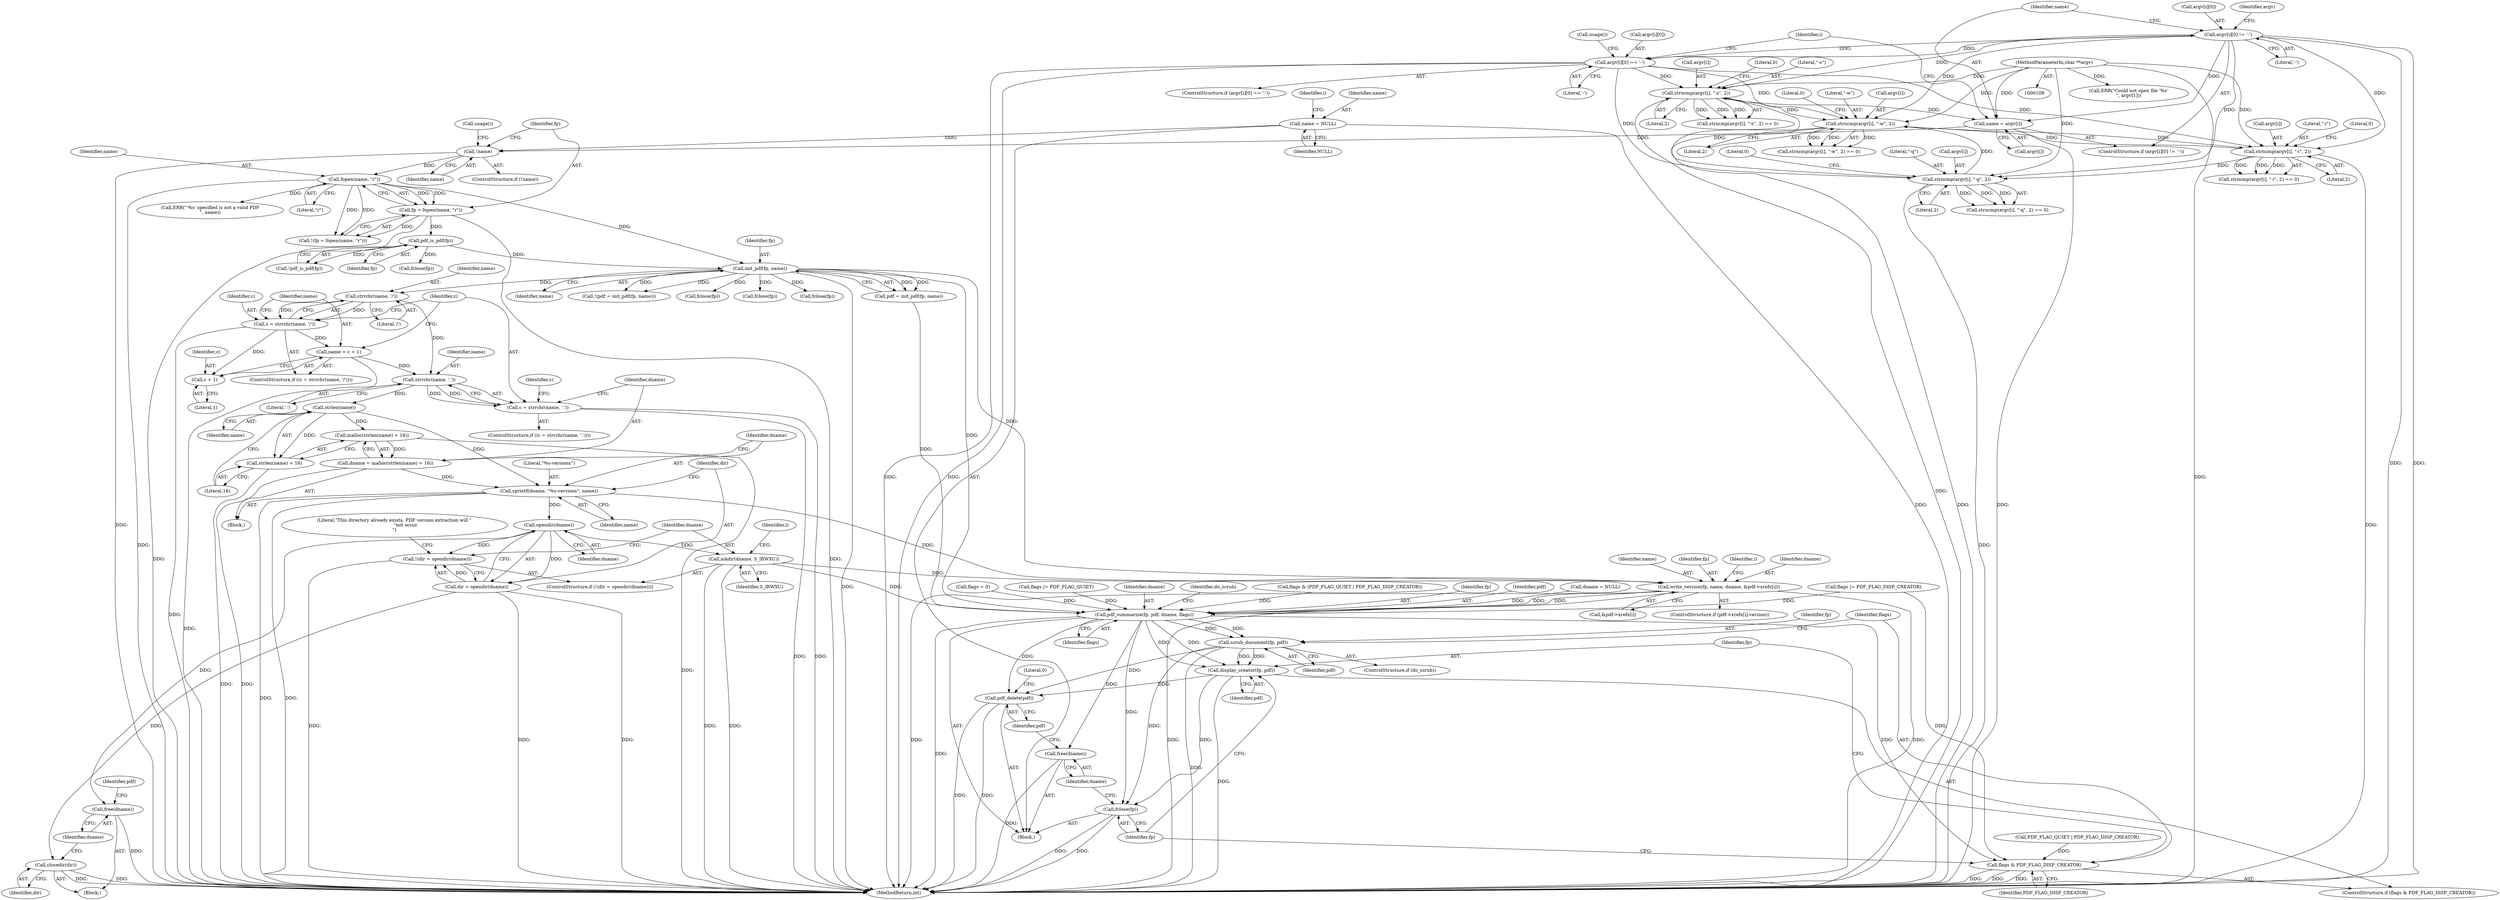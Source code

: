digraph "0_pdfresurrect_0c4120fffa3dffe97b95c486a120eded82afe8a6@API" {
"1000331" [label="(Call,strrchr(name, '/'))"];
"1000262" [label="(Call,init_pdf(fp, name))"];
"1000247" [label="(Call,pdf_is_pdf(fp))"];
"1000230" [label="(Call,fp = fopen(name, \"r\"))"];
"1000232" [label="(Call,fopen(name, \"r\"))"];
"1000225" [label="(Call,!name)"];
"1000209" [label="(Call,name = argv[i])"];
"1000190" [label="(Call,strncmp(argv[i], \"-s\", 2))"];
"1000177" [label="(Call,strncmp(argv[i], \"-q\", 2))"];
"1000216" [label="(Call,argv[i][0] == '-')"];
"1000202" [label="(Call,argv[i][0] != '-')"];
"1000164" [label="(Call,strncmp(argv[i], \"-i\", 2))"];
"1000151" [label="(Call,strncmp(argv[i], \"-w\", 2))"];
"1000111" [label="(MethodParameterIn,char **argv)"];
"1000136" [label="(Call,name = NULL)"];
"1000329" [label="(Call,c = strrchr(name, '/'))"];
"1000334" [label="(Call,name = c + 1)"];
"1000342" [label="(Call,strrchr(name, '.'))"];
"1000340" [label="(Call,c = strrchr(name, '.'))"];
"1000353" [label="(Call,strlen(name))"];
"1000351" [label="(Call,malloc(strlen(name) + 16))"];
"1000349" [label="(Call,dname = malloc(strlen(name) + 16))"];
"1000356" [label="(Call,sprintf(dname, \"%s-versions\", name))"];
"1000364" [label="(Call,opendir(dname))"];
"1000361" [label="(Call,!(dir = opendir(dname)))"];
"1000362" [label="(Call,dir = opendir(dname))"];
"1000375" [label="(Call,closedir(dir))"];
"1000366" [label="(Call,mkdir(dname, S_IRWXU))"];
"1000403" [label="(Call,write_version(fp, name, dname, &pdf->xrefs[i]))"];
"1000413" [label="(Call,pdf_summarize(fp, pdf, dname, flags))"];
"1000420" [label="(Call,scrub_document(fp, pdf))"];
"1000427" [label="(Call,display_creator(fp, pdf))"];
"1000430" [label="(Call,fclose(fp))"];
"1000434" [label="(Call,pdf_delete(pdf))"];
"1000424" [label="(Call,flags & PDF_FLAG_DISP_CREATOR)"];
"1000432" [label="(Call,free(dname))"];
"1000377" [label="(Call,free(dname))"];
"1000352" [label="(Call,strlen(name) + 16)"];
"1000336" [label="(Call,c + 1)"];
"1000334" [label="(Call,name = c + 1)"];
"1000219" [label="(Identifier,argv)"];
"1000253" [label="(Call,fclose(fp))"];
"1000264" [label="(Identifier,name)"];
"1000211" [label="(Call,argv[i])"];
"1000246" [label="(Call,!pdf_is_pdf(fp))"];
"1000336" [label="(Call,c + 1)"];
"1000202" [label="(Call,argv[i][0] != '-')"];
"1000339" [label="(ControlStructure,if ((c = strrchr(name, '.'))))"];
"1000216" [label="(Call,argv[i][0] == '-')"];
"1000208" [label="(Literal,'-')"];
"1000422" [label="(Identifier,pdf)"];
"1000418" [label="(ControlStructure,if (do_scrub))"];
"1000333" [label="(Literal,'/')"];
"1000358" [label="(Literal,\"%s-versions\")"];
"1000224" [label="(ControlStructure,if (!name))"];
"1000263" [label="(Identifier,fp)"];
"1000201" [label="(ControlStructure,if (argv[i][0] != '-'))"];
"1000431" [label="(Identifier,fp)"];
"1000435" [label="(Identifier,pdf)"];
"1000210" [label="(Identifier,name)"];
"1000427" [label="(Call,display_creator(fp, pdf))"];
"1000155" [label="(Literal,\"-w\")"];
"1000404" [label="(Identifier,fp)"];
"1000378" [label="(Identifier,dname)"];
"1000209" [label="(Call,name = argv[i])"];
"1000332" [label="(Identifier,name)"];
"1000177" [label="(Call,strncmp(argv[i], \"-q\", 2))"];
"1000231" [label="(Identifier,fp)"];
"1000225" [label="(Call,!name)"];
"1000138" [label="(Identifier,NULL)"];
"1000331" [label="(Call,strrchr(name, '/'))"];
"1000342" [label="(Call,strrchr(name, '.'))"];
"1000343" [label="(Identifier,name)"];
"1000361" [label="(Call,!(dir = opendir(dname)))"];
"1000112" [label="(Block,)"];
"1000338" [label="(Literal,1)"];
"1000250" [label="(Call,ERR(\"'%s' specified is not a valid PDF\n\", name))"];
"1000195" [label="(Literal,2)"];
"1000151" [label="(Call,strncmp(argv[i], \"-w\", 2))"];
"1000357" [label="(Identifier,dname)"];
"1000322" [label="(Call,dname = NULL)"];
"1000169" [label="(Literal,2)"];
"1000432" [label="(Call,free(dname))"];
"1000368" [label="(Identifier,S_IRWXU)"];
"1000366" [label="(Call,mkdir(dname, S_IRWXU))"];
"1000394" [label="(Identifier,i)"];
"1000226" [label="(Identifier,name)"];
"1000176" [label="(Call,strncmp(argv[i], \"-q\", 2) == 0)"];
"1000352" [label="(Call,strlen(name) + 16)"];
"1000248" [label="(Identifier,fp)"];
"1000354" [label="(Identifier,name)"];
"1000370" [label="(Block,)"];
"1000136" [label="(Call,name = NULL)"];
"1000133" [label="(Call,flags = 0)"];
"1000376" [label="(Identifier,dir)"];
"1000184" [label="(Call,flags |= PDF_FLAG_QUIET)"];
"1000428" [label="(Identifier,fp)"];
"1000259" [label="(Call,!(pdf = init_pdf(fp, name)))"];
"1000416" [label="(Identifier,dname)"];
"1000351" [label="(Call,malloc(strlen(name) + 16))"];
"1000305" [label="(Call,PDF_FLAG_QUIET | PDF_FLAG_DISP_CREATOR)"];
"1000194" [label="(Literal,\"-s\")"];
"1000353" [label="(Call,strlen(name))"];
"1000367" [label="(Identifier,dname)"];
"1000335" [label="(Identifier,name)"];
"1000217" [label="(Call,argv[i][0])"];
"1000350" [label="(Identifier,dname)"];
"1000183" [label="(Literal,0)"];
"1000232" [label="(Call,fopen(name, \"r\"))"];
"1000111" [label="(MethodParameterIn,char **argv)"];
"1000426" [label="(Identifier,PDF_FLAG_DISP_CREATOR)"];
"1000165" [label="(Call,argv[i])"];
"1000423" [label="(ControlStructure,if (flags & PDF_FLAG_DISP_CREATOR))"];
"1000419" [label="(Identifier,do_scrub)"];
"1000266" [label="(Call,fclose(fp))"];
"1000328" [label="(ControlStructure,if ((c = strrchr(name, '/'))))"];
"1000156" [label="(Literal,2)"];
"1000363" [label="(Identifier,dir)"];
"1000420" [label="(Call,scrub_document(fp, pdf))"];
"1000171" [label="(Call,flags |= PDF_FLAG_DISP_CREATOR)"];
"1000434" [label="(Call,pdf_delete(pdf))"];
"1000247" [label="(Call,pdf_is_pdf(fp))"];
"1000189" [label="(Call,strncmp(argv[i], \"-s\", 2) == 0)"];
"1000380" [label="(Identifier,pdf)"];
"1000303" [label="(Call,flags & (PDF_FLAG_QUIET | PDF_FLAG_DISP_CREATOR))"];
"1000414" [label="(Identifier,fp)"];
"1000260" [label="(Call,pdf = init_pdf(fp, name))"];
"1000147" [label="(Identifier,i)"];
"1000141" [label="(Identifier,i)"];
"1000215" [label="(ControlStructure,if (argv[i][0] == '-'))"];
"1000150" [label="(Call,strncmp(argv[i], \"-w\", 2) == 0)"];
"1000168" [label="(Literal,\"-i\")"];
"1000222" [label="(Literal,'-')"];
"1000355" [label="(Literal,16)"];
"1000373" [label="(Call,fclose(fp))"];
"1000340" [label="(Call,c = strrchr(name, '.'))"];
"1000430" [label="(Call,fclose(fp))"];
"1000227" [label="(Call,usage())"];
"1000191" [label="(Call,argv[i])"];
"1000344" [label="(Literal,'.')"];
"1000417" [label="(Identifier,flags)"];
"1000190" [label="(Call,strncmp(argv[i], \"-s\", 2))"];
"1000372" [label="(Literal,\"This directory already exists, PDF version extraction will \"\n                \"not occur.\n\")"];
"1000152" [label="(Call,argv[i])"];
"1000327" [label="(Block,)"];
"1000425" [label="(Identifier,flags)"];
"1000164" [label="(Call,strncmp(argv[i], \"-i\", 2))"];
"1000377" [label="(Call,free(dname))"];
"1000360" [label="(ControlStructure,if (!(dir = opendir(dname))))"];
"1000137" [label="(Identifier,name)"];
"1000316" [label="(Call,fclose(fp))"];
"1000347" [label="(Identifier,c)"];
"1000362" [label="(Call,dir = opendir(dname))"];
"1000424" [label="(Call,flags & PDF_FLAG_DISP_CREATOR)"];
"1000403" [label="(Call,write_version(fp, name, dname, &pdf->xrefs[i]))"];
"1000341" [label="(Identifier,c)"];
"1000386" [label="(Identifier,i)"];
"1000406" [label="(Identifier,dname)"];
"1000170" [label="(Literal,0)"];
"1000359" [label="(Identifier,name)"];
"1000438" [label="(MethodReturn,int)"];
"1000163" [label="(Call,strncmp(argv[i], \"-i\", 2) == 0)"];
"1000349" [label="(Call,dname = malloc(strlen(name) + 16))"];
"1000203" [label="(Call,argv[i][0])"];
"1000437" [label="(Literal,0)"];
"1000356" [label="(Call,sprintf(dname, \"%s-versions\", name))"];
"1000230" [label="(Call,fp = fopen(name, \"r\"))"];
"1000262" [label="(Call,init_pdf(fp, name))"];
"1000364" [label="(Call,opendir(dname))"];
"1000395" [label="(ControlStructure,if (pdf->xrefs[i].version))"];
"1000157" [label="(Literal,0)"];
"1000413" [label="(Call,pdf_summarize(fp, pdf, dname, flags))"];
"1000433" [label="(Identifier,dname)"];
"1000236" [label="(Call,ERR(\"Could not open file '%s'\n\", argv[1]))"];
"1000181" [label="(Literal,\"-q\")"];
"1000407" [label="(Call,&pdf->xrefs[i])"];
"1000233" [label="(Identifier,name)"];
"1000429" [label="(Identifier,pdf)"];
"1000415" [label="(Identifier,pdf)"];
"1000196" [label="(Literal,0)"];
"1000421" [label="(Identifier,fp)"];
"1000223" [label="(Call,usage())"];
"1000329" [label="(Call,c = strrchr(name, '/'))"];
"1000365" [label="(Identifier,dname)"];
"1000330" [label="(Identifier,c)"];
"1000178" [label="(Call,argv[i])"];
"1000375" [label="(Call,closedir(dir))"];
"1000405" [label="(Identifier,name)"];
"1000234" [label="(Literal,\"r\")"];
"1000182" [label="(Literal,2)"];
"1000337" [label="(Identifier,c)"];
"1000229" [label="(Call,!(fp = fopen(name, \"r\")))"];
"1000331" -> "1000329"  [label="AST: "];
"1000331" -> "1000333"  [label="CFG: "];
"1000332" -> "1000331"  [label="AST: "];
"1000333" -> "1000331"  [label="AST: "];
"1000329" -> "1000331"  [label="CFG: "];
"1000331" -> "1000329"  [label="DDG: "];
"1000331" -> "1000329"  [label="DDG: "];
"1000262" -> "1000331"  [label="DDG: "];
"1000331" -> "1000342"  [label="DDG: "];
"1000262" -> "1000260"  [label="AST: "];
"1000262" -> "1000264"  [label="CFG: "];
"1000263" -> "1000262"  [label="AST: "];
"1000264" -> "1000262"  [label="AST: "];
"1000260" -> "1000262"  [label="CFG: "];
"1000262" -> "1000438"  [label="DDG: "];
"1000262" -> "1000259"  [label="DDG: "];
"1000262" -> "1000259"  [label="DDG: "];
"1000262" -> "1000260"  [label="DDG: "];
"1000262" -> "1000260"  [label="DDG: "];
"1000247" -> "1000262"  [label="DDG: "];
"1000232" -> "1000262"  [label="DDG: "];
"1000262" -> "1000266"  [label="DDG: "];
"1000262" -> "1000316"  [label="DDG: "];
"1000262" -> "1000373"  [label="DDG: "];
"1000262" -> "1000403"  [label="DDG: "];
"1000262" -> "1000413"  [label="DDG: "];
"1000247" -> "1000246"  [label="AST: "];
"1000247" -> "1000248"  [label="CFG: "];
"1000248" -> "1000247"  [label="AST: "];
"1000246" -> "1000247"  [label="CFG: "];
"1000247" -> "1000246"  [label="DDG: "];
"1000230" -> "1000247"  [label="DDG: "];
"1000247" -> "1000253"  [label="DDG: "];
"1000230" -> "1000229"  [label="AST: "];
"1000230" -> "1000232"  [label="CFG: "];
"1000231" -> "1000230"  [label="AST: "];
"1000232" -> "1000230"  [label="AST: "];
"1000229" -> "1000230"  [label="CFG: "];
"1000230" -> "1000438"  [label="DDG: "];
"1000230" -> "1000438"  [label="DDG: "];
"1000230" -> "1000229"  [label="DDG: "];
"1000232" -> "1000230"  [label="DDG: "];
"1000232" -> "1000230"  [label="DDG: "];
"1000232" -> "1000234"  [label="CFG: "];
"1000233" -> "1000232"  [label="AST: "];
"1000234" -> "1000232"  [label="AST: "];
"1000232" -> "1000438"  [label="DDG: "];
"1000232" -> "1000229"  [label="DDG: "];
"1000232" -> "1000229"  [label="DDG: "];
"1000225" -> "1000232"  [label="DDG: "];
"1000232" -> "1000250"  [label="DDG: "];
"1000225" -> "1000224"  [label="AST: "];
"1000225" -> "1000226"  [label="CFG: "];
"1000226" -> "1000225"  [label="AST: "];
"1000227" -> "1000225"  [label="CFG: "];
"1000231" -> "1000225"  [label="CFG: "];
"1000225" -> "1000438"  [label="DDG: "];
"1000209" -> "1000225"  [label="DDG: "];
"1000136" -> "1000225"  [label="DDG: "];
"1000209" -> "1000201"  [label="AST: "];
"1000209" -> "1000211"  [label="CFG: "];
"1000210" -> "1000209"  [label="AST: "];
"1000211" -> "1000209"  [label="AST: "];
"1000147" -> "1000209"  [label="CFG: "];
"1000209" -> "1000438"  [label="DDG: "];
"1000190" -> "1000209"  [label="DDG: "];
"1000202" -> "1000209"  [label="DDG: "];
"1000111" -> "1000209"  [label="DDG: "];
"1000190" -> "1000189"  [label="AST: "];
"1000190" -> "1000195"  [label="CFG: "];
"1000191" -> "1000190"  [label="AST: "];
"1000194" -> "1000190"  [label="AST: "];
"1000195" -> "1000190"  [label="AST: "];
"1000196" -> "1000190"  [label="CFG: "];
"1000190" -> "1000438"  [label="DDG: "];
"1000190" -> "1000151"  [label="DDG: "];
"1000190" -> "1000189"  [label="DDG: "];
"1000190" -> "1000189"  [label="DDG: "];
"1000190" -> "1000189"  [label="DDG: "];
"1000177" -> "1000190"  [label="DDG: "];
"1000216" -> "1000190"  [label="DDG: "];
"1000202" -> "1000190"  [label="DDG: "];
"1000111" -> "1000190"  [label="DDG: "];
"1000177" -> "1000176"  [label="AST: "];
"1000177" -> "1000182"  [label="CFG: "];
"1000178" -> "1000177"  [label="AST: "];
"1000181" -> "1000177"  [label="AST: "];
"1000182" -> "1000177"  [label="AST: "];
"1000183" -> "1000177"  [label="CFG: "];
"1000177" -> "1000438"  [label="DDG: "];
"1000177" -> "1000151"  [label="DDG: "];
"1000177" -> "1000176"  [label="DDG: "];
"1000177" -> "1000176"  [label="DDG: "];
"1000177" -> "1000176"  [label="DDG: "];
"1000216" -> "1000177"  [label="DDG: "];
"1000202" -> "1000177"  [label="DDG: "];
"1000164" -> "1000177"  [label="DDG: "];
"1000111" -> "1000177"  [label="DDG: "];
"1000216" -> "1000215"  [label="AST: "];
"1000216" -> "1000222"  [label="CFG: "];
"1000217" -> "1000216"  [label="AST: "];
"1000222" -> "1000216"  [label="AST: "];
"1000223" -> "1000216"  [label="CFG: "];
"1000147" -> "1000216"  [label="CFG: "];
"1000216" -> "1000438"  [label="DDG: "];
"1000216" -> "1000438"  [label="DDG: "];
"1000216" -> "1000151"  [label="DDG: "];
"1000216" -> "1000164"  [label="DDG: "];
"1000216" -> "1000202"  [label="DDG: "];
"1000202" -> "1000216"  [label="DDG: "];
"1000202" -> "1000201"  [label="AST: "];
"1000202" -> "1000208"  [label="CFG: "];
"1000203" -> "1000202"  [label="AST: "];
"1000208" -> "1000202"  [label="AST: "];
"1000210" -> "1000202"  [label="CFG: "];
"1000219" -> "1000202"  [label="CFG: "];
"1000202" -> "1000438"  [label="DDG: "];
"1000202" -> "1000438"  [label="DDG: "];
"1000202" -> "1000151"  [label="DDG: "];
"1000202" -> "1000164"  [label="DDG: "];
"1000164" -> "1000163"  [label="AST: "];
"1000164" -> "1000169"  [label="CFG: "];
"1000165" -> "1000164"  [label="AST: "];
"1000168" -> "1000164"  [label="AST: "];
"1000169" -> "1000164"  [label="AST: "];
"1000170" -> "1000164"  [label="CFG: "];
"1000164" -> "1000438"  [label="DDG: "];
"1000164" -> "1000151"  [label="DDG: "];
"1000164" -> "1000163"  [label="DDG: "];
"1000164" -> "1000163"  [label="DDG: "];
"1000164" -> "1000163"  [label="DDG: "];
"1000151" -> "1000164"  [label="DDG: "];
"1000111" -> "1000164"  [label="DDG: "];
"1000151" -> "1000150"  [label="AST: "];
"1000151" -> "1000156"  [label="CFG: "];
"1000152" -> "1000151"  [label="AST: "];
"1000155" -> "1000151"  [label="AST: "];
"1000156" -> "1000151"  [label="AST: "];
"1000157" -> "1000151"  [label="CFG: "];
"1000151" -> "1000438"  [label="DDG: "];
"1000151" -> "1000150"  [label="DDG: "];
"1000151" -> "1000150"  [label="DDG: "];
"1000151" -> "1000150"  [label="DDG: "];
"1000111" -> "1000151"  [label="DDG: "];
"1000111" -> "1000109"  [label="AST: "];
"1000111" -> "1000438"  [label="DDG: "];
"1000111" -> "1000236"  [label="DDG: "];
"1000136" -> "1000112"  [label="AST: "];
"1000136" -> "1000138"  [label="CFG: "];
"1000137" -> "1000136"  [label="AST: "];
"1000138" -> "1000136"  [label="AST: "];
"1000141" -> "1000136"  [label="CFG: "];
"1000136" -> "1000438"  [label="DDG: "];
"1000329" -> "1000328"  [label="AST: "];
"1000330" -> "1000329"  [label="AST: "];
"1000335" -> "1000329"  [label="CFG: "];
"1000341" -> "1000329"  [label="CFG: "];
"1000329" -> "1000438"  [label="DDG: "];
"1000329" -> "1000334"  [label="DDG: "];
"1000329" -> "1000336"  [label="DDG: "];
"1000334" -> "1000328"  [label="AST: "];
"1000334" -> "1000336"  [label="CFG: "];
"1000335" -> "1000334"  [label="AST: "];
"1000336" -> "1000334"  [label="AST: "];
"1000341" -> "1000334"  [label="CFG: "];
"1000334" -> "1000438"  [label="DDG: "];
"1000334" -> "1000342"  [label="DDG: "];
"1000342" -> "1000340"  [label="AST: "];
"1000342" -> "1000344"  [label="CFG: "];
"1000343" -> "1000342"  [label="AST: "];
"1000344" -> "1000342"  [label="AST: "];
"1000340" -> "1000342"  [label="CFG: "];
"1000342" -> "1000340"  [label="DDG: "];
"1000342" -> "1000340"  [label="DDG: "];
"1000342" -> "1000353"  [label="DDG: "];
"1000340" -> "1000339"  [label="AST: "];
"1000341" -> "1000340"  [label="AST: "];
"1000347" -> "1000340"  [label="CFG: "];
"1000350" -> "1000340"  [label="CFG: "];
"1000340" -> "1000438"  [label="DDG: "];
"1000340" -> "1000438"  [label="DDG: "];
"1000353" -> "1000352"  [label="AST: "];
"1000353" -> "1000354"  [label="CFG: "];
"1000354" -> "1000353"  [label="AST: "];
"1000355" -> "1000353"  [label="CFG: "];
"1000353" -> "1000351"  [label="DDG: "];
"1000353" -> "1000352"  [label="DDG: "];
"1000353" -> "1000356"  [label="DDG: "];
"1000351" -> "1000349"  [label="AST: "];
"1000351" -> "1000352"  [label="CFG: "];
"1000352" -> "1000351"  [label="AST: "];
"1000349" -> "1000351"  [label="CFG: "];
"1000351" -> "1000438"  [label="DDG: "];
"1000351" -> "1000349"  [label="DDG: "];
"1000349" -> "1000327"  [label="AST: "];
"1000350" -> "1000349"  [label="AST: "];
"1000357" -> "1000349"  [label="CFG: "];
"1000349" -> "1000438"  [label="DDG: "];
"1000349" -> "1000356"  [label="DDG: "];
"1000356" -> "1000327"  [label="AST: "];
"1000356" -> "1000359"  [label="CFG: "];
"1000357" -> "1000356"  [label="AST: "];
"1000358" -> "1000356"  [label="AST: "];
"1000359" -> "1000356"  [label="AST: "];
"1000363" -> "1000356"  [label="CFG: "];
"1000356" -> "1000438"  [label="DDG: "];
"1000356" -> "1000438"  [label="DDG: "];
"1000356" -> "1000364"  [label="DDG: "];
"1000356" -> "1000403"  [label="DDG: "];
"1000364" -> "1000362"  [label="AST: "];
"1000364" -> "1000365"  [label="CFG: "];
"1000365" -> "1000364"  [label="AST: "];
"1000362" -> "1000364"  [label="CFG: "];
"1000364" -> "1000361"  [label="DDG: "];
"1000364" -> "1000362"  [label="DDG: "];
"1000364" -> "1000366"  [label="DDG: "];
"1000364" -> "1000377"  [label="DDG: "];
"1000361" -> "1000360"  [label="AST: "];
"1000361" -> "1000362"  [label="CFG: "];
"1000362" -> "1000361"  [label="AST: "];
"1000367" -> "1000361"  [label="CFG: "];
"1000372" -> "1000361"  [label="CFG: "];
"1000361" -> "1000438"  [label="DDG: "];
"1000362" -> "1000361"  [label="DDG: "];
"1000363" -> "1000362"  [label="AST: "];
"1000362" -> "1000438"  [label="DDG: "];
"1000362" -> "1000438"  [label="DDG: "];
"1000362" -> "1000375"  [label="DDG: "];
"1000375" -> "1000370"  [label="AST: "];
"1000375" -> "1000376"  [label="CFG: "];
"1000376" -> "1000375"  [label="AST: "];
"1000378" -> "1000375"  [label="CFG: "];
"1000375" -> "1000438"  [label="DDG: "];
"1000375" -> "1000438"  [label="DDG: "];
"1000366" -> "1000360"  [label="AST: "];
"1000366" -> "1000368"  [label="CFG: "];
"1000367" -> "1000366"  [label="AST: "];
"1000368" -> "1000366"  [label="AST: "];
"1000386" -> "1000366"  [label="CFG: "];
"1000366" -> "1000438"  [label="DDG: "];
"1000366" -> "1000438"  [label="DDG: "];
"1000366" -> "1000403"  [label="DDG: "];
"1000366" -> "1000413"  [label="DDG: "];
"1000403" -> "1000395"  [label="AST: "];
"1000403" -> "1000407"  [label="CFG: "];
"1000404" -> "1000403"  [label="AST: "];
"1000405" -> "1000403"  [label="AST: "];
"1000406" -> "1000403"  [label="AST: "];
"1000407" -> "1000403"  [label="AST: "];
"1000394" -> "1000403"  [label="CFG: "];
"1000403" -> "1000438"  [label="DDG: "];
"1000403" -> "1000438"  [label="DDG: "];
"1000403" -> "1000438"  [label="DDG: "];
"1000403" -> "1000413"  [label="DDG: "];
"1000403" -> "1000413"  [label="DDG: "];
"1000413" -> "1000112"  [label="AST: "];
"1000413" -> "1000417"  [label="CFG: "];
"1000414" -> "1000413"  [label="AST: "];
"1000415" -> "1000413"  [label="AST: "];
"1000416" -> "1000413"  [label="AST: "];
"1000417" -> "1000413"  [label="AST: "];
"1000419" -> "1000413"  [label="CFG: "];
"1000413" -> "1000438"  [label="DDG: "];
"1000260" -> "1000413"  [label="DDG: "];
"1000322" -> "1000413"  [label="DDG: "];
"1000171" -> "1000413"  [label="DDG: "];
"1000184" -> "1000413"  [label="DDG: "];
"1000303" -> "1000413"  [label="DDG: "];
"1000133" -> "1000413"  [label="DDG: "];
"1000413" -> "1000420"  [label="DDG: "];
"1000413" -> "1000420"  [label="DDG: "];
"1000413" -> "1000424"  [label="DDG: "];
"1000413" -> "1000427"  [label="DDG: "];
"1000413" -> "1000427"  [label="DDG: "];
"1000413" -> "1000430"  [label="DDG: "];
"1000413" -> "1000432"  [label="DDG: "];
"1000413" -> "1000434"  [label="DDG: "];
"1000420" -> "1000418"  [label="AST: "];
"1000420" -> "1000422"  [label="CFG: "];
"1000421" -> "1000420"  [label="AST: "];
"1000422" -> "1000420"  [label="AST: "];
"1000425" -> "1000420"  [label="CFG: "];
"1000420" -> "1000438"  [label="DDG: "];
"1000420" -> "1000427"  [label="DDG: "];
"1000420" -> "1000427"  [label="DDG: "];
"1000420" -> "1000430"  [label="DDG: "];
"1000420" -> "1000434"  [label="DDG: "];
"1000427" -> "1000423"  [label="AST: "];
"1000427" -> "1000429"  [label="CFG: "];
"1000428" -> "1000427"  [label="AST: "];
"1000429" -> "1000427"  [label="AST: "];
"1000431" -> "1000427"  [label="CFG: "];
"1000427" -> "1000438"  [label="DDG: "];
"1000427" -> "1000430"  [label="DDG: "];
"1000427" -> "1000434"  [label="DDG: "];
"1000430" -> "1000112"  [label="AST: "];
"1000430" -> "1000431"  [label="CFG: "];
"1000431" -> "1000430"  [label="AST: "];
"1000433" -> "1000430"  [label="CFG: "];
"1000430" -> "1000438"  [label="DDG: "];
"1000430" -> "1000438"  [label="DDG: "];
"1000434" -> "1000112"  [label="AST: "];
"1000434" -> "1000435"  [label="CFG: "];
"1000435" -> "1000434"  [label="AST: "];
"1000437" -> "1000434"  [label="CFG: "];
"1000434" -> "1000438"  [label="DDG: "];
"1000434" -> "1000438"  [label="DDG: "];
"1000424" -> "1000423"  [label="AST: "];
"1000424" -> "1000426"  [label="CFG: "];
"1000425" -> "1000424"  [label="AST: "];
"1000426" -> "1000424"  [label="AST: "];
"1000428" -> "1000424"  [label="CFG: "];
"1000431" -> "1000424"  [label="CFG: "];
"1000424" -> "1000438"  [label="DDG: "];
"1000424" -> "1000438"  [label="DDG: "];
"1000424" -> "1000438"  [label="DDG: "];
"1000305" -> "1000424"  [label="DDG: "];
"1000171" -> "1000424"  [label="DDG: "];
"1000432" -> "1000112"  [label="AST: "];
"1000432" -> "1000433"  [label="CFG: "];
"1000433" -> "1000432"  [label="AST: "];
"1000435" -> "1000432"  [label="CFG: "];
"1000432" -> "1000438"  [label="DDG: "];
"1000377" -> "1000370"  [label="AST: "];
"1000377" -> "1000378"  [label="CFG: "];
"1000378" -> "1000377"  [label="AST: "];
"1000380" -> "1000377"  [label="CFG: "];
"1000377" -> "1000438"  [label="DDG: "];
"1000352" -> "1000355"  [label="CFG: "];
"1000355" -> "1000352"  [label="AST: "];
"1000352" -> "1000438"  [label="DDG: "];
"1000336" -> "1000338"  [label="CFG: "];
"1000337" -> "1000336"  [label="AST: "];
"1000338" -> "1000336"  [label="AST: "];
}
